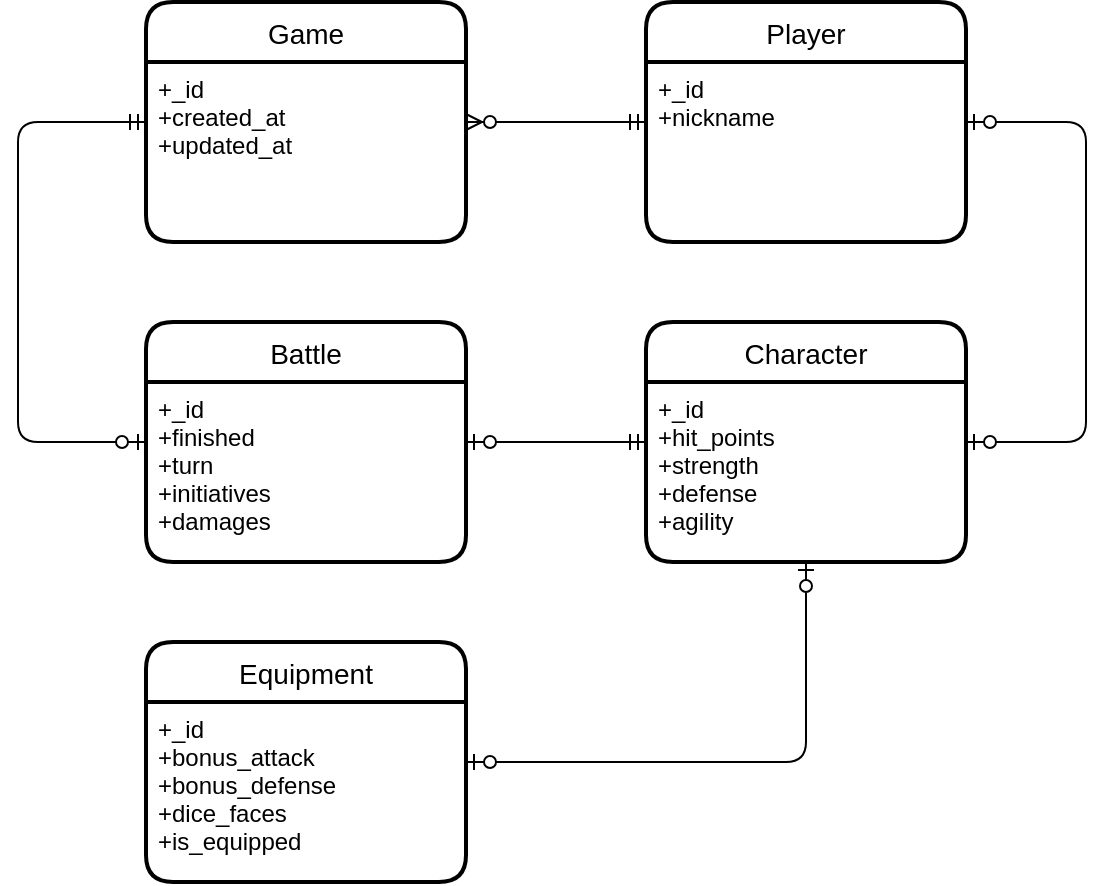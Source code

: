 <mxfile version="13.5.1" type="github" pages="2">
  <diagram id="QUwYEdzhh4WQ27PpGiZF" name="ERD">
    <mxGraphModel dx="1021" dy="529" grid="1" gridSize="10" guides="1" tooltips="1" connect="1" arrows="1" fold="1" page="1" pageScale="1" pageWidth="827" pageHeight="1169" math="0" shadow="0">
      <root>
        <mxCell id="0" />
        <mxCell id="1" parent="0" />
        <mxCell id="5qfmmoKCg5gF3HDl1x36-36" value="" style="edgeStyle=orthogonalEdgeStyle;fontSize=12;html=1;endArrow=ERzeroToMany;startArrow=ERmandOne;endFill=1;" edge="1" parent="1" source="5qfmmoKCg5gF3HDl1x36-28" target="5qfmmoKCg5gF3HDl1x36-26">
          <mxGeometry width="100" height="100" relative="1" as="geometry">
            <mxPoint x="-46" y="270" as="sourcePoint" />
            <mxPoint x="54" y="170" as="targetPoint" />
          </mxGeometry>
        </mxCell>
        <mxCell id="5qfmmoKCg5gF3HDl1x36-37" value="" style="edgeStyle=orthogonalEdgeStyle;fontSize=12;html=1;endArrow=ERzeroToOne;startArrow=ERmandOne;endFill=1;" edge="1" parent="1" source="5qfmmoKCg5gF3HDl1x36-26" target="5qfmmoKCg5gF3HDl1x36-32">
          <mxGeometry width="100" height="100" relative="1" as="geometry">
            <mxPoint x="70" y="190" as="sourcePoint" />
            <mxPoint x="74" y="190" as="targetPoint" />
            <Array as="points">
              <mxPoint x="150" y="110" />
              <mxPoint x="150" y="270" />
            </Array>
          </mxGeometry>
        </mxCell>
        <mxCell id="5qfmmoKCg5gF3HDl1x36-39" value="" style="edgeStyle=orthogonalEdgeStyle;fontSize=12;html=1;endArrow=ERzeroToOne;startArrow=ERzeroToOne;startFill=1;" edge="1" parent="1" source="5qfmmoKCg5gF3HDl1x36-28" target="5qfmmoKCg5gF3HDl1x36-30">
          <mxGeometry width="100" height="100" relative="1" as="geometry">
            <mxPoint x="24.0" y="410" as="sourcePoint" />
            <mxPoint x="124" y="310" as="targetPoint" />
            <Array as="points">
              <mxPoint x="684" y="110" />
              <mxPoint x="684" y="270" />
            </Array>
          </mxGeometry>
        </mxCell>
        <mxCell id="5qfmmoKCg5gF3HDl1x36-40" value="" style="edgeStyle=orthogonalEdgeStyle;fontSize=12;html=1;endArrow=ERzeroToOne;startArrow=ERmandOne;" edge="1" parent="1" source="5qfmmoKCg5gF3HDl1x36-30" target="5qfmmoKCg5gF3HDl1x36-32">
          <mxGeometry width="100" height="100" relative="1" as="geometry">
            <mxPoint x="144" y="360" as="sourcePoint" />
            <mxPoint x="244" y="260" as="targetPoint" />
          </mxGeometry>
        </mxCell>
        <mxCell id="5qfmmoKCg5gF3HDl1x36-42" value="" style="edgeStyle=orthogonalEdgeStyle;fontSize=12;html=1;endArrow=ERzeroToOne;startArrow=ERzeroToOne;startFill=1;" edge="1" parent="1" source="5qfmmoKCg5gF3HDl1x36-30" target="5qfmmoKCg5gF3HDl1x36-34">
          <mxGeometry width="100" height="100" relative="1" as="geometry">
            <mxPoint x="504" y="510" as="sourcePoint" />
            <mxPoint x="634" y="420" as="targetPoint" />
            <Array as="points">
              <mxPoint x="544" y="430" />
            </Array>
          </mxGeometry>
        </mxCell>
        <mxCell id="5qfmmoKCg5gF3HDl1x36-26" value="Game" style="swimlane;childLayout=stackLayout;horizontal=1;startSize=30;horizontalStack=0;rounded=1;fontSize=14;fontStyle=0;strokeWidth=2;resizeParent=0;resizeLast=1;shadow=0;dashed=0;align=center;" vertex="1" parent="1">
          <mxGeometry x="214" y="50" width="160" height="120" as="geometry" />
        </mxCell>
        <mxCell id="5qfmmoKCg5gF3HDl1x36-27" value="+_id&#xa;+created_at&#xa;+updated_at" style="align=left;strokeColor=none;fillColor=none;spacingLeft=4;fontSize=12;verticalAlign=top;resizable=0;rotatable=0;part=1;" vertex="1" parent="5qfmmoKCg5gF3HDl1x36-26">
          <mxGeometry y="30" width="160" height="90" as="geometry" />
        </mxCell>
        <mxCell id="5qfmmoKCg5gF3HDl1x36-28" value="Player" style="swimlane;childLayout=stackLayout;horizontal=1;startSize=30;horizontalStack=0;rounded=1;fontSize=14;fontStyle=0;strokeWidth=2;resizeParent=0;resizeLast=1;shadow=0;dashed=0;align=center;" vertex="1" parent="1">
          <mxGeometry x="464" y="50" width="160" height="120" as="geometry" />
        </mxCell>
        <mxCell id="5qfmmoKCg5gF3HDl1x36-29" value="+_id&#xa;+nickname" style="align=left;strokeColor=none;fillColor=none;spacingLeft=4;fontSize=12;verticalAlign=top;resizable=0;rotatable=0;part=1;" vertex="1" parent="5qfmmoKCg5gF3HDl1x36-28">
          <mxGeometry y="30" width="160" height="90" as="geometry" />
        </mxCell>
        <mxCell id="5qfmmoKCg5gF3HDl1x36-30" value="Character" style="swimlane;childLayout=stackLayout;horizontal=1;startSize=30;horizontalStack=0;rounded=1;fontSize=14;fontStyle=0;strokeWidth=2;resizeParent=0;resizeLast=1;shadow=0;dashed=0;align=center;" vertex="1" parent="1">
          <mxGeometry x="464" y="210" width="160" height="120" as="geometry" />
        </mxCell>
        <mxCell id="5qfmmoKCg5gF3HDl1x36-31" value="+_id&#xa;+hit_points&#xa;+strength&#xa;+defense&#xa;+agility" style="align=left;strokeColor=none;fillColor=none;spacingLeft=4;fontSize=12;verticalAlign=top;resizable=0;rotatable=0;part=1;" vertex="1" parent="5qfmmoKCg5gF3HDl1x36-30">
          <mxGeometry y="30" width="160" height="90" as="geometry" />
        </mxCell>
        <mxCell id="5qfmmoKCg5gF3HDl1x36-32" value="Battle" style="swimlane;childLayout=stackLayout;horizontal=1;startSize=30;horizontalStack=0;rounded=1;fontSize=14;fontStyle=0;strokeWidth=2;resizeParent=0;resizeLast=1;shadow=0;dashed=0;align=center;" vertex="1" parent="1">
          <mxGeometry x="214" y="210" width="160" height="120" as="geometry" />
        </mxCell>
        <mxCell id="5qfmmoKCg5gF3HDl1x36-33" value="+_id&#xa;+finished&#xa;+turn&#xa;+initiatives&#xa;+damages" style="align=left;strokeColor=none;fillColor=none;spacingLeft=4;fontSize=12;verticalAlign=top;resizable=0;rotatable=0;part=1;" vertex="1" parent="5qfmmoKCg5gF3HDl1x36-32">
          <mxGeometry y="30" width="160" height="90" as="geometry" />
        </mxCell>
        <mxCell id="5qfmmoKCg5gF3HDl1x36-34" value="Equipment" style="swimlane;childLayout=stackLayout;horizontal=1;startSize=30;horizontalStack=0;rounded=1;fontSize=14;fontStyle=0;strokeWidth=2;resizeParent=0;resizeLast=1;shadow=0;dashed=0;align=center;" vertex="1" parent="1">
          <mxGeometry x="214" y="370" width="160" height="120" as="geometry" />
        </mxCell>
        <mxCell id="5qfmmoKCg5gF3HDl1x36-35" value="+_id&#xa;+bonus_attack&#xa;+bonus_defense&#xa;+dice_faces&#xa;+is_equipped" style="align=left;strokeColor=none;fillColor=none;spacingLeft=4;fontSize=12;verticalAlign=top;resizable=0;rotatable=0;part=1;" vertex="1" parent="5qfmmoKCg5gF3HDl1x36-34">
          <mxGeometry y="30" width="160" height="90" as="geometry" />
        </mxCell>
      </root>
    </mxGraphModel>
  </diagram>
  <diagram id="wlv48fsyCahMGWaBArmx" name="Page-2">
    <mxGraphModel dx="868" dy="450" grid="1" gridSize="10" guides="1" tooltips="1" connect="1" arrows="1" fold="1" page="1" pageScale="1" pageWidth="827" pageHeight="1169" math="0" shadow="0">
      <root>
        <mxCell id="_x80eorYC4rf50iY-SWX-0" />
        <mxCell id="_x80eorYC4rf50iY-SWX-1" parent="_x80eorYC4rf50iY-SWX-0" />
      </root>
    </mxGraphModel>
  </diagram>
</mxfile>
